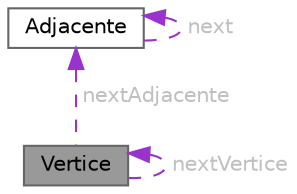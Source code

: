 digraph "Vertice"
{
 // LATEX_PDF_SIZE
  bgcolor="transparent";
  edge [fontname=Helvetica,fontsize=10,labelfontname=Helvetica,labelfontsize=10];
  node [fontname=Helvetica,fontsize=10,shape=box,height=0.2,width=0.4];
  Node1 [id="Node000001",label="Vertice",height=0.2,width=0.4,color="gray40", fillcolor="grey60", style="filled", fontcolor="black",tooltip=" "];
  Node2 -> Node1 [id="edge1_Node000001_Node000002",dir="back",color="darkorchid3",style="dashed",tooltip=" ",label=" nextAdjacente",fontcolor="grey" ];
  Node2 [id="Node000002",label="Adjacente",height=0.2,width=0.4,color="gray40", fillcolor="white", style="filled",URL="$struct_adjacente.html",tooltip=" "];
  Node2 -> Node2 [id="edge2_Node000002_Node000002",dir="back",color="darkorchid3",style="dashed",tooltip=" ",label=" next",fontcolor="grey" ];
  Node1 -> Node1 [id="edge3_Node000001_Node000001",dir="back",color="darkorchid3",style="dashed",tooltip=" ",label=" nextVertice",fontcolor="grey" ];
}
